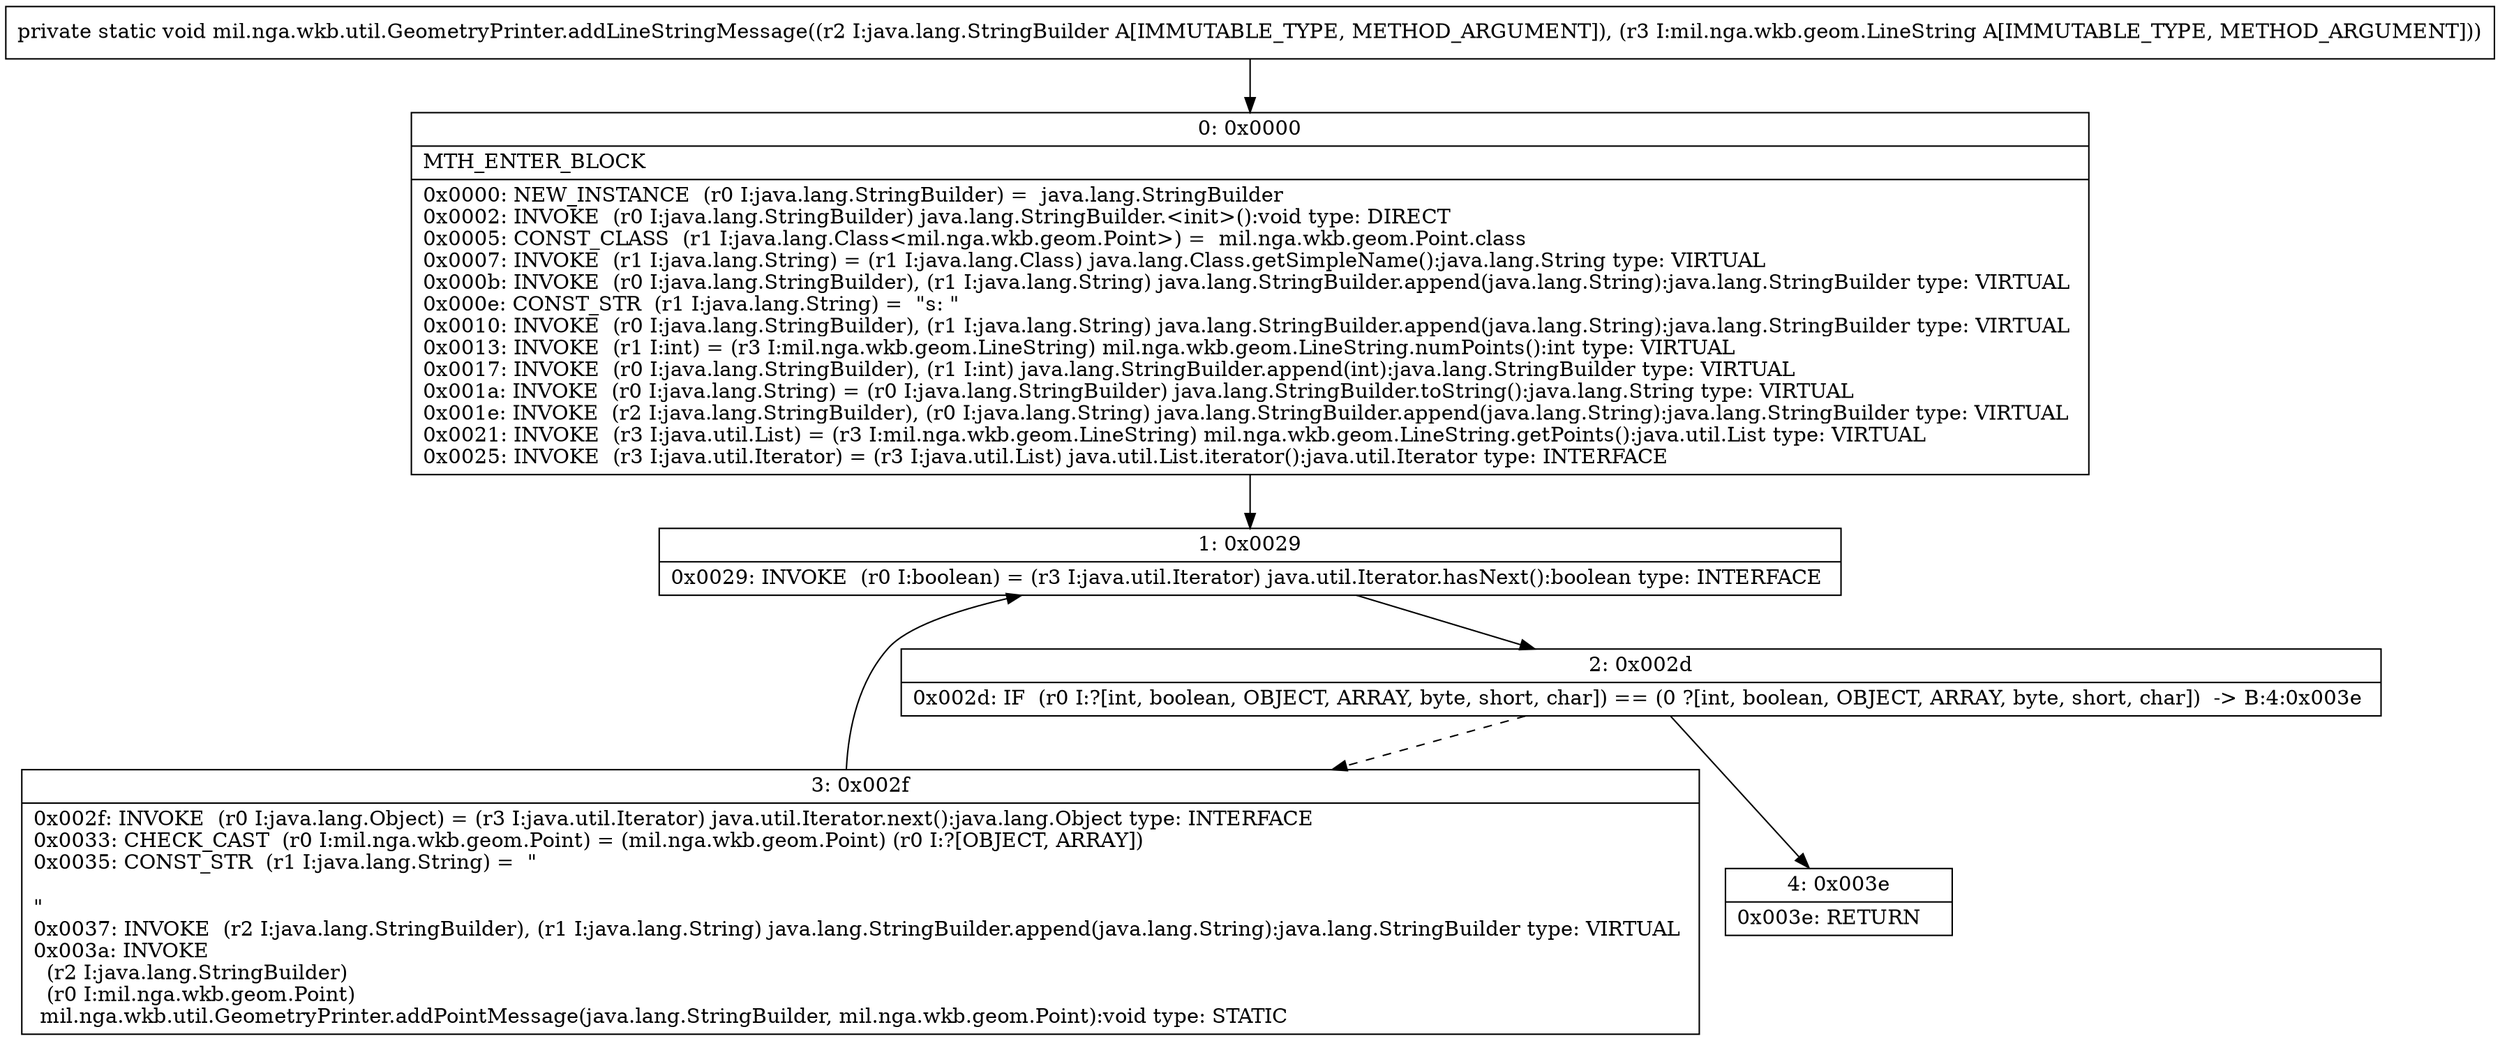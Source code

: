 digraph "CFG formil.nga.wkb.util.GeometryPrinter.addLineStringMessage(Ljava\/lang\/StringBuilder;Lmil\/nga\/wkb\/geom\/LineString;)V" {
Node_0 [shape=record,label="{0\:\ 0x0000|MTH_ENTER_BLOCK\l|0x0000: NEW_INSTANCE  (r0 I:java.lang.StringBuilder) =  java.lang.StringBuilder \l0x0002: INVOKE  (r0 I:java.lang.StringBuilder) java.lang.StringBuilder.\<init\>():void type: DIRECT \l0x0005: CONST_CLASS  (r1 I:java.lang.Class\<mil.nga.wkb.geom.Point\>) =  mil.nga.wkb.geom.Point.class \l0x0007: INVOKE  (r1 I:java.lang.String) = (r1 I:java.lang.Class) java.lang.Class.getSimpleName():java.lang.String type: VIRTUAL \l0x000b: INVOKE  (r0 I:java.lang.StringBuilder), (r1 I:java.lang.String) java.lang.StringBuilder.append(java.lang.String):java.lang.StringBuilder type: VIRTUAL \l0x000e: CONST_STR  (r1 I:java.lang.String) =  \"s: \" \l0x0010: INVOKE  (r0 I:java.lang.StringBuilder), (r1 I:java.lang.String) java.lang.StringBuilder.append(java.lang.String):java.lang.StringBuilder type: VIRTUAL \l0x0013: INVOKE  (r1 I:int) = (r3 I:mil.nga.wkb.geom.LineString) mil.nga.wkb.geom.LineString.numPoints():int type: VIRTUAL \l0x0017: INVOKE  (r0 I:java.lang.StringBuilder), (r1 I:int) java.lang.StringBuilder.append(int):java.lang.StringBuilder type: VIRTUAL \l0x001a: INVOKE  (r0 I:java.lang.String) = (r0 I:java.lang.StringBuilder) java.lang.StringBuilder.toString():java.lang.String type: VIRTUAL \l0x001e: INVOKE  (r2 I:java.lang.StringBuilder), (r0 I:java.lang.String) java.lang.StringBuilder.append(java.lang.String):java.lang.StringBuilder type: VIRTUAL \l0x0021: INVOKE  (r3 I:java.util.List) = (r3 I:mil.nga.wkb.geom.LineString) mil.nga.wkb.geom.LineString.getPoints():java.util.List type: VIRTUAL \l0x0025: INVOKE  (r3 I:java.util.Iterator) = (r3 I:java.util.List) java.util.List.iterator():java.util.Iterator type: INTERFACE \l}"];
Node_1 [shape=record,label="{1\:\ 0x0029|0x0029: INVOKE  (r0 I:boolean) = (r3 I:java.util.Iterator) java.util.Iterator.hasNext():boolean type: INTERFACE \l}"];
Node_2 [shape=record,label="{2\:\ 0x002d|0x002d: IF  (r0 I:?[int, boolean, OBJECT, ARRAY, byte, short, char]) == (0 ?[int, boolean, OBJECT, ARRAY, byte, short, char])  \-\> B:4:0x003e \l}"];
Node_3 [shape=record,label="{3\:\ 0x002f|0x002f: INVOKE  (r0 I:java.lang.Object) = (r3 I:java.util.Iterator) java.util.Iterator.next():java.lang.Object type: INTERFACE \l0x0033: CHECK_CAST  (r0 I:mil.nga.wkb.geom.Point) = (mil.nga.wkb.geom.Point) (r0 I:?[OBJECT, ARRAY]) \l0x0035: CONST_STR  (r1 I:java.lang.String) =  \"\l\l\" \l0x0037: INVOKE  (r2 I:java.lang.StringBuilder), (r1 I:java.lang.String) java.lang.StringBuilder.append(java.lang.String):java.lang.StringBuilder type: VIRTUAL \l0x003a: INVOKE  \l  (r2 I:java.lang.StringBuilder)\l  (r0 I:mil.nga.wkb.geom.Point)\l mil.nga.wkb.util.GeometryPrinter.addPointMessage(java.lang.StringBuilder, mil.nga.wkb.geom.Point):void type: STATIC \l}"];
Node_4 [shape=record,label="{4\:\ 0x003e|0x003e: RETURN   \l}"];
MethodNode[shape=record,label="{private static void mil.nga.wkb.util.GeometryPrinter.addLineStringMessage((r2 I:java.lang.StringBuilder A[IMMUTABLE_TYPE, METHOD_ARGUMENT]), (r3 I:mil.nga.wkb.geom.LineString A[IMMUTABLE_TYPE, METHOD_ARGUMENT])) }"];
MethodNode -> Node_0;
Node_0 -> Node_1;
Node_1 -> Node_2;
Node_2 -> Node_3[style=dashed];
Node_2 -> Node_4;
Node_3 -> Node_1;
}

